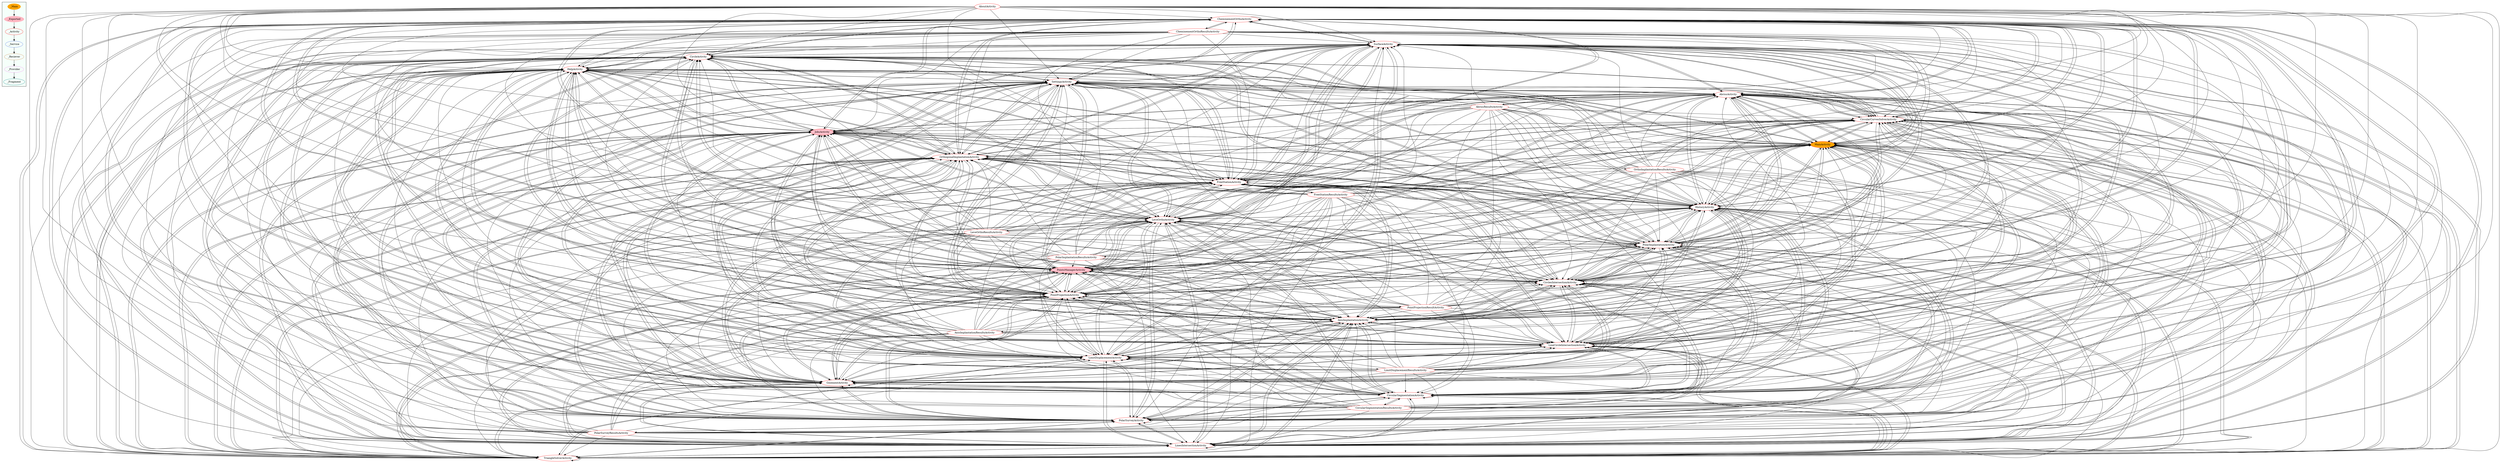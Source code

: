 digraph G {
subgraph cluster_legend{ 
bgcolor=mintcream;
_Activity[color = red];
_Service[color = royalblue];
_Provider[color = violet];
_Reciever[color = peru];
_Fragment[color = teal];
_Main[style=filled, fillcolor=orange, color = mintcream];
_Exported[style=filled, fillcolor=lightpink, color = mintcream];
_Main -> _Exported -> _Activity -> _Service -> _Reciever -> _Provider -> _Fragment; 
}
CheminementOrthoActivity[color = red];
PolarSurveyResultsActivity[color = red];
SurfaceActivity[color = red];
TriangleSolverActivity[color = red];
LinesIntersectionActivity[color = red];
PolarSurveyActivity[color = red];
CircularSegmentationActivity[color = red];
GisementActivity[color = red];
LimitDisplacementActivity[color = red];
AxisImplantationResultsActivity[color = red];
LineCircleIntersectionActivity[color = red];
OrthoImplantationResultsActivity[color = red];
AxisImplantationActivity[color = red];
PointProjectionActivity[color = red];
CirclesIntersectionActivity[color = red];
CircularSegmentationResultsActivity[color = red];
PointsManagerActivity[style=filled, fillcolor=pink, color = red];
PolarImplantationActivity[color = red];
PolarImplantationResultsActivity[color = red];
LeveOrthoActivity[color = red];
FreeStationResultsActivity[color = red];
LimitDisplacementResultsActivity[color = red];
HistoryActivity[color = red];
FreeStationActivity[color = red];
AboutActivity[color = red];
OrthogonalImplantationActivity[color = red];
MainActivity[style=filled, fillcolor=orange, color = red];
JobsActivity[style=filled, fillcolor=pink, color = red];
PointProjectionResultActivity[color = red];
CircularCurvesSolverActivity[color = red];
AbrissActivity[color = red];
CheminementOrthoResultsActivity[color = red];
AbrissResultsActivity[color = red];
SettingsActivity[color = red];
HelpActivity[color = red];
LeveOrthoResultsActivity[color = red];
CircleActivity[color = red];
CheminementOrthoActivity->CircularCurvesSolverActivity;
CheminementOrthoActivity->CheminementOrthoResultsActivity;
CheminementOrthoActivity->LeveOrthoActivity;
CheminementOrthoActivity->SettingsActivity;
CheminementOrthoActivity->AbrissActivity;
CheminementOrthoActivity->MainActivity;
CheminementOrthoActivity->GisementActivity;
CheminementOrthoActivity->PointProjectionActivity;
CheminementOrthoActivity->FreeStationActivity;
CheminementOrthoActivity->CheminementOrthoActivity;
CheminementOrthoActivity->HistoryActivity;
CheminementOrthoActivity->PointsManagerActivity;
CheminementOrthoActivity->JobsActivity;
CheminementOrthoActivity->PolarImplantationActivity;
CheminementOrthoActivity->CircleActivity;
CheminementOrthoActivity->PolarSurveyActivity;
CheminementOrthoActivity->SurfaceActivity;
CheminementOrthoActivity->LimitDisplacementActivity;
CheminementOrthoActivity->LinesIntersectionActivity;
CheminementOrthoActivity->CirclesIntersectionActivity;
CheminementOrthoActivity->AxisImplantationActivity;
CheminementOrthoActivity->CircularSegmentationActivity;
CheminementOrthoActivity->TriangleSolverActivity;
CheminementOrthoActivity->OrthogonalImplantationActivity;
CheminementOrthoActivity->HelpActivity;
CheminementOrthoActivity->LineCircleIntersectionActivity;
PolarSurveyResultsActivity->SurfaceActivity;
PolarSurveyResultsActivity->AxisImplantationActivity;
PolarSurveyResultsActivity->MainActivity;
PolarSurveyResultsActivity->PointProjectionActivity;
PolarSurveyResultsActivity->GisementActivity;
PolarSurveyResultsActivity->CircularCurvesSolverActivity;
PolarSurveyResultsActivity->TriangleSolverActivity;
PolarSurveyResultsActivity->JobsActivity;
PolarSurveyResultsActivity->CircleActivity;
PolarSurveyResultsActivity->LeveOrthoActivity;
PolarSurveyResultsActivity->LineCircleIntersectionActivity;
PolarSurveyResultsActivity->HistoryActivity;
PolarSurveyResultsActivity->PointsManagerActivity;
PolarSurveyResultsActivity->LimitDisplacementActivity;
PolarSurveyResultsActivity->PolarImplantationActivity;
PolarSurveyResultsActivity->LinesIntersectionActivity;
PolarSurveyResultsActivity->HelpActivity;
PolarSurveyResultsActivity->CirclesIntersectionActivity;
PolarSurveyResultsActivity->AbrissActivity;
PolarSurveyResultsActivity->PolarSurveyActivity;
PolarSurveyResultsActivity->OrthogonalImplantationActivity;
PolarSurveyResultsActivity->CheminementOrthoActivity;
PolarSurveyResultsActivity->SettingsActivity;
PolarSurveyResultsActivity->FreeStationActivity;
PolarSurveyResultsActivity->CircularSegmentationActivity;
SurfaceActivity->HelpActivity;
SurfaceActivity->SettingsActivity;
SurfaceActivity->OrthogonalImplantationActivity;
SurfaceActivity->AbrissActivity;
SurfaceActivity->PointProjectionActivity;
SurfaceActivity->LeveOrthoActivity;
SurfaceActivity->GisementActivity;
SurfaceActivity->JobsActivity;
SurfaceActivity->LinesIntersectionActivity;
SurfaceActivity->PolarImplantationActivity;
SurfaceActivity->TriangleSolverActivity;
SurfaceActivity->HistoryActivity;
SurfaceActivity->CirclesIntersectionActivity;
SurfaceActivity->LimitDisplacementActivity;
SurfaceActivity->FreeStationActivity;
SurfaceActivity->MainActivity;
SurfaceActivity->CircleActivity;
SurfaceActivity->CheminementOrthoActivity;
SurfaceActivity->CircularCurvesSolverActivity;
SurfaceActivity->PointsManagerActivity;
SurfaceActivity->SurfaceActivity;
SurfaceActivity->LineCircleIntersectionActivity;
SurfaceActivity->AxisImplantationActivity;
SurfaceActivity->CircularSegmentationActivity;
SurfaceActivity->PolarSurveyActivity;
TriangleSolverActivity->CircleActivity;
TriangleSolverActivity->LineCircleIntersectionActivity;
TriangleSolverActivity->JobsActivity;
TriangleSolverActivity->SurfaceActivity;
TriangleSolverActivity->PolarSurveyActivity;
TriangleSolverActivity->AxisImplantationActivity;
TriangleSolverActivity->CircularSegmentationActivity;
TriangleSolverActivity->AbrissActivity;
TriangleSolverActivity->TriangleSolverActivity;
TriangleSolverActivity->OrthogonalImplantationActivity;
TriangleSolverActivity->FreeStationActivity;
TriangleSolverActivity->CircularCurvesSolverActivity;
TriangleSolverActivity->PolarImplantationActivity;
TriangleSolverActivity->LimitDisplacementActivity;
TriangleSolverActivity->CirclesIntersectionActivity;
TriangleSolverActivity->GisementActivity;
TriangleSolverActivity->HelpActivity;
TriangleSolverActivity->CheminementOrthoActivity;
TriangleSolverActivity->PointsManagerActivity;
TriangleSolverActivity->MainActivity;
TriangleSolverActivity->PointProjectionActivity;
TriangleSolverActivity->HistoryActivity;
TriangleSolverActivity->LinesIntersectionActivity;
TriangleSolverActivity->LeveOrthoActivity;
TriangleSolverActivity->SettingsActivity;
LinesIntersectionActivity->SettingsActivity;
LinesIntersectionActivity->LinesIntersectionActivity;
LinesIntersectionActivity->HelpActivity;
LinesIntersectionActivity->CheminementOrthoActivity;
LinesIntersectionActivity->LeveOrthoActivity;
LinesIntersectionActivity->PolarImplantationActivity;
LinesIntersectionActivity->AxisImplantationActivity;
LinesIntersectionActivity->CircularSegmentationActivity;
LinesIntersectionActivity->HistoryActivity;
LinesIntersectionActivity->AbrissActivity;
LinesIntersectionActivity->CircleActivity;
LinesIntersectionActivity->GisementActivity;
LinesIntersectionActivity->LineCircleIntersectionActivity;
LinesIntersectionActivity->CirclesIntersectionActivity;
LinesIntersectionActivity->OrthogonalImplantationActivity;
LinesIntersectionActivity->LimitDisplacementActivity;
LinesIntersectionActivity->PolarSurveyActivity;
LinesIntersectionActivity->PointProjectionActivity;
LinesIntersectionActivity->FreeStationActivity;
LinesIntersectionActivity->CircularCurvesSolverActivity;
LinesIntersectionActivity->JobsActivity;
LinesIntersectionActivity->TriangleSolverActivity;
LinesIntersectionActivity->MainActivity;
LinesIntersectionActivity->PointsManagerActivity;
LinesIntersectionActivity->SurfaceActivity;
CircularSegmentationActivity->CircularSegmentationResultsActivity;
CircularSegmentationActivity->PolarImplantationActivity;
CircularSegmentationActivity->LineCircleIntersectionActivity;
CircularSegmentationActivity->MainActivity;
CircularSegmentationActivity->SettingsActivity;
CircularSegmentationActivity->CircleActivity;
CircularSegmentationActivity->FreeStationActivity;
CircularSegmentationActivity->LeveOrthoActivity;
CircularSegmentationActivity->LimitDisplacementActivity;
CircularSegmentationActivity->JobsActivity;
CircularSegmentationActivity->AxisImplantationActivity;
CircularSegmentationActivity->HistoryActivity;
CircularSegmentationActivity->HelpActivity;
CircularSegmentationActivity->PointProjectionActivity;
CircularSegmentationActivity->CircularSegmentationActivity;
CircularSegmentationActivity->GisementActivity;
CircularSegmentationActivity->AbrissActivity;
CircularSegmentationActivity->OrthogonalImplantationActivity;
CircularSegmentationActivity->PolarSurveyActivity;
CircularSegmentationActivity->SurfaceActivity;
CircularSegmentationActivity->TriangleSolverActivity;
CircularSegmentationActivity->LinesIntersectionActivity;
CircularSegmentationActivity->PointsManagerActivity;
CircularSegmentationActivity->CircularCurvesSolverActivity;
CircularSegmentationActivity->CirclesIntersectionActivity;
CircularSegmentationActivity->CheminementOrthoActivity;
PolarSurveyActivity->SurfaceActivity;
PolarSurveyActivity->OrthogonalImplantationActivity;
PolarSurveyActivity->CircularCurvesSolverActivity;
PolarSurveyActivity->CheminementOrthoActivity;
PolarSurveyActivity->JobsActivity;
PolarSurveyActivity->PolarSurveyResultsActivity;
PolarSurveyActivity->AbrissActivity;
PolarSurveyActivity->AxisImplantationActivity;
PolarSurveyActivity->GisementActivity;
PolarSurveyActivity->SettingsActivity;
PolarSurveyActivity->HistoryActivity;
PolarSurveyActivity->CirclesIntersectionActivity;
PolarSurveyActivity->MainActivity;
PolarSurveyActivity->CircularSegmentationActivity;
PolarSurveyActivity->PolarImplantationActivity;
PolarSurveyActivity->CircleActivity;
PolarSurveyActivity->FreeStationActivity;
PolarSurveyActivity->LineCircleIntersectionActivity;
PolarSurveyActivity->HelpActivity;
PolarSurveyActivity->PointsManagerActivity;
PolarSurveyActivity->LimitDisplacementActivity;
PolarSurveyActivity->PolarSurveyActivity;
PolarSurveyActivity->PointProjectionActivity;
PolarSurveyActivity->TriangleSolverActivity;
PolarSurveyActivity->LeveOrthoActivity;
PolarSurveyActivity->LinesIntersectionActivity;
GisementActivity->CirclesIntersectionActivity;
GisementActivity->HistoryActivity;
GisementActivity->PointProjectionActivity;
GisementActivity->JobsActivity;
GisementActivity->AxisImplantationActivity;
GisementActivity->PolarSurveyActivity;
GisementActivity->FreeStationActivity;
GisementActivity->LineCircleIntersectionActivity;
GisementActivity->CircularSegmentationActivity;
GisementActivity->HelpActivity;
GisementActivity->LimitDisplacementActivity;
GisementActivity->AbrissActivity;
GisementActivity->OrthogonalImplantationActivity;
GisementActivity->PointsManagerActivity;
GisementActivity->GisementActivity;
GisementActivity->LeveOrthoActivity;
GisementActivity->TriangleSolverActivity;
GisementActivity->SurfaceActivity;
GisementActivity->CircleActivity;
GisementActivity->SettingsActivity;
GisementActivity->LinesIntersectionActivity;
GisementActivity->PolarImplantationActivity;
GisementActivity->MainActivity;
GisementActivity->CheminementOrthoActivity;
GisementActivity->CircularCurvesSolverActivity;
LimitDisplacementActivity->LinesIntersectionActivity;
LimitDisplacementActivity->CheminementOrthoActivity;
LimitDisplacementActivity->LeveOrthoActivity;
LimitDisplacementActivity->SurfaceActivity;
LimitDisplacementActivity->CircleActivity;
LimitDisplacementActivity->MainActivity;
LimitDisplacementActivity->FreeStationActivity;
LimitDisplacementActivity->TriangleSolverActivity;
LimitDisplacementActivity->AbrissActivity;
LimitDisplacementActivity->JobsActivity;
LimitDisplacementActivity->PolarSurveyActivity;
LimitDisplacementActivity->LineCircleIntersectionActivity;
LimitDisplacementActivity->HelpActivity;
LimitDisplacementActivity->PointProjectionActivity;
LimitDisplacementActivity->PolarImplantationActivity;
LimitDisplacementActivity->HistoryActivity;
LimitDisplacementActivity->LimitDisplacementActivity;
LimitDisplacementActivity->PointsManagerActivity;
LimitDisplacementActivity->LimitDisplacementResultsActivity;
LimitDisplacementActivity->SettingsActivity;
LimitDisplacementActivity->CircularSegmentationActivity;
LimitDisplacementActivity->CircularCurvesSolverActivity;
LimitDisplacementActivity->CirclesIntersectionActivity;
LimitDisplacementActivity->AxisImplantationActivity;
LimitDisplacementActivity->OrthogonalImplantationActivity;
LimitDisplacementActivity->GisementActivity;
AxisImplantationResultsActivity->AbrissActivity;
AxisImplantationResultsActivity->SettingsActivity;
AxisImplantationResultsActivity->LinesIntersectionActivity;
AxisImplantationResultsActivity->CheminementOrthoActivity;
AxisImplantationResultsActivity->CircularCurvesSolverActivity;
AxisImplantationResultsActivity->TriangleSolverActivity;
AxisImplantationResultsActivity->CircleActivity;
AxisImplantationResultsActivity->PointProjectionActivity;
AxisImplantationResultsActivity->PolarSurveyActivity;
AxisImplantationResultsActivity->LeveOrthoActivity;
AxisImplantationResultsActivity->PointsManagerActivity;
AxisImplantationResultsActivity->CircularSegmentationActivity;
AxisImplantationResultsActivity->SurfaceActivity;
AxisImplantationResultsActivity->JobsActivity;
AxisImplantationResultsActivity->PolarImplantationActivity;
AxisImplantationResultsActivity->OrthogonalImplantationActivity;
AxisImplantationResultsActivity->LineCircleIntersectionActivity;
AxisImplantationResultsActivity->HistoryActivity;
AxisImplantationResultsActivity->GisementActivity;
AxisImplantationResultsActivity->AxisImplantationActivity;
AxisImplantationResultsActivity->CirclesIntersectionActivity;
AxisImplantationResultsActivity->HelpActivity;
AxisImplantationResultsActivity->FreeStationActivity;
AxisImplantationResultsActivity->MainActivity;
AxisImplantationResultsActivity->LimitDisplacementActivity;
LineCircleIntersectionActivity->HistoryActivity;
LineCircleIntersectionActivity->FreeStationActivity;
LineCircleIntersectionActivity->SettingsActivity;
LineCircleIntersectionActivity->OrthogonalImplantationActivity;
LineCircleIntersectionActivity->AbrissActivity;
LineCircleIntersectionActivity->GisementActivity;
LineCircleIntersectionActivity->SurfaceActivity;
LineCircleIntersectionActivity->HelpActivity;
LineCircleIntersectionActivity->LinesIntersectionActivity;
LineCircleIntersectionActivity->PolarImplantationActivity;
LineCircleIntersectionActivity->LimitDisplacementActivity;
LineCircleIntersectionActivity->CircularCurvesSolverActivity;
LineCircleIntersectionActivity->PointProjectionActivity;
LineCircleIntersectionActivity->JobsActivity;
LineCircleIntersectionActivity->TriangleSolverActivity;
LineCircleIntersectionActivity->PointsManagerActivity;
LineCircleIntersectionActivity->CircleActivity;
LineCircleIntersectionActivity->MainActivity;
LineCircleIntersectionActivity->CheminementOrthoActivity;
LineCircleIntersectionActivity->AxisImplantationActivity;
LineCircleIntersectionActivity->LeveOrthoActivity;
LineCircleIntersectionActivity->CirclesIntersectionActivity;
LineCircleIntersectionActivity->LineCircleIntersectionActivity;
LineCircleIntersectionActivity->PolarSurveyActivity;
LineCircleIntersectionActivity->CircularSegmentationActivity;
AxisImplantationActivity->GisementActivity;
AxisImplantationActivity->LeveOrthoActivity;
AxisImplantationActivity->CircularSegmentationActivity;
AxisImplantationActivity->LinesIntersectionActivity;
AxisImplantationActivity->HistoryActivity;
AxisImplantationActivity->SurfaceActivity;
AxisImplantationActivity->PolarImplantationActivity;
AxisImplantationActivity->MainActivity;
AxisImplantationActivity->PointProjectionActivity;
AxisImplantationActivity->CheminementOrthoActivity;
AxisImplantationActivity->HelpActivity;
AxisImplantationActivity->CircleActivity;
AxisImplantationActivity->CircularCurvesSolverActivity;
AxisImplantationActivity->PolarSurveyActivity;
AxisImplantationActivity->SettingsActivity;
AxisImplantationActivity->CirclesIntersectionActivity;
AxisImplantationActivity->JobsActivity;
AxisImplantationActivity->FreeStationActivity;
AxisImplantationActivity->TriangleSolverActivity;
AxisImplantationActivity->AxisImplantationActivity;
AxisImplantationActivity->AbrissActivity;
AxisImplantationActivity->PointsManagerActivity;
AxisImplantationActivity->LineCircleIntersectionActivity;
AxisImplantationActivity->AxisImplantationResultsActivity;
AxisImplantationActivity->LimitDisplacementActivity;
AxisImplantationActivity->OrthogonalImplantationActivity;
OrthoImplantationResultsActivity->PolarSurveyActivity;
OrthoImplantationResultsActivity->CircularCurvesSolverActivity;
OrthoImplantationResultsActivity->PolarImplantationActivity;
OrthoImplantationResultsActivity->TriangleSolverActivity;
OrthoImplantationResultsActivity->MainActivity;
OrthoImplantationResultsActivity->LimitDisplacementActivity;
OrthoImplantationResultsActivity->HistoryActivity;
OrthoImplantationResultsActivity->PointProjectionActivity;
OrthoImplantationResultsActivity->PointsManagerActivity;
OrthoImplantationResultsActivity->CirclesIntersectionActivity;
OrthoImplantationResultsActivity->AxisImplantationActivity;
OrthoImplantationResultsActivity->JobsActivity;
OrthoImplantationResultsActivity->AbrissActivity;
OrthoImplantationResultsActivity->LinesIntersectionActivity;
OrthoImplantationResultsActivity->LineCircleIntersectionActivity;
OrthoImplantationResultsActivity->SurfaceActivity;
OrthoImplantationResultsActivity->SettingsActivity;
OrthoImplantationResultsActivity->FreeStationActivity;
OrthoImplantationResultsActivity->CheminementOrthoActivity;
OrthoImplantationResultsActivity->GisementActivity;
OrthoImplantationResultsActivity->LeveOrthoActivity;
OrthoImplantationResultsActivity->OrthogonalImplantationActivity;
OrthoImplantationResultsActivity->CircularSegmentationActivity;
OrthoImplantationResultsActivity->CircleActivity;
OrthoImplantationResultsActivity->HelpActivity;
PointProjectionActivity->LineCircleIntersectionActivity;
PointProjectionActivity->LimitDisplacementActivity;
PointProjectionActivity->OrthogonalImplantationActivity;
PointProjectionActivity->CircleActivity;
PointProjectionActivity->SurfaceActivity;
PointProjectionActivity->LeveOrthoActivity;
PointProjectionActivity->SettingsActivity;
PointProjectionActivity->PolarSurveyActivity;
PointProjectionActivity->PointProjectionResultActivity;
PointProjectionActivity->CheminementOrthoActivity;
PointProjectionActivity->CircularCurvesSolverActivity;
PointProjectionActivity->FreeStationActivity;
PointProjectionActivity->AbrissActivity;
PointProjectionActivity->JobsActivity;
PointProjectionActivity->PolarImplantationActivity;
PointProjectionActivity->CircularSegmentationActivity;
PointProjectionActivity->HistoryActivity;
PointProjectionActivity->PointProjectionActivity;
PointProjectionActivity->TriangleSolverActivity;
PointProjectionActivity->HelpActivity;
PointProjectionActivity->CirclesIntersectionActivity;
PointProjectionActivity->GisementActivity;
PointProjectionActivity->MainActivity;
PointProjectionActivity->AxisImplantationActivity;
PointProjectionActivity->LinesIntersectionActivity;
PointProjectionActivity->PointsManagerActivity;
CirclesIntersectionActivity->AxisImplantationActivity;
CirclesIntersectionActivity->CirclesIntersectionActivity;
CirclesIntersectionActivity->LeveOrthoActivity;
CirclesIntersectionActivity->LineCircleIntersectionActivity;
CirclesIntersectionActivity->PointProjectionActivity;
CirclesIntersectionActivity->MainActivity;
CirclesIntersectionActivity->TriangleSolverActivity;
CirclesIntersectionActivity->PolarSurveyActivity;
CirclesIntersectionActivity->LimitDisplacementActivity;
CirclesIntersectionActivity->SettingsActivity;
CirclesIntersectionActivity->AbrissActivity;
CirclesIntersectionActivity->PointsManagerActivity;
CirclesIntersectionActivity->HistoryActivity;
CirclesIntersectionActivity->GisementActivity;
CirclesIntersectionActivity->PolarImplantationActivity;
CirclesIntersectionActivity->FreeStationActivity;
CirclesIntersectionActivity->CircleActivity;
CirclesIntersectionActivity->CheminementOrthoActivity;
CirclesIntersectionActivity->LinesIntersectionActivity;
CirclesIntersectionActivity->JobsActivity;
CirclesIntersectionActivity->CircularSegmentationActivity;
CirclesIntersectionActivity->SurfaceActivity;
CirclesIntersectionActivity->CircularCurvesSolverActivity;
CirclesIntersectionActivity->HelpActivity;
CirclesIntersectionActivity->OrthogonalImplantationActivity;
CircularSegmentationResultsActivity->HistoryActivity;
CircularSegmentationResultsActivity->PolarImplantationActivity;
CircularSegmentationResultsActivity->JobsActivity;
CircularSegmentationResultsActivity->MainActivity;
CircularSegmentationResultsActivity->SurfaceActivity;
CircularSegmentationResultsActivity->LineCircleIntersectionActivity;
CircularSegmentationResultsActivity->HelpActivity;
CircularSegmentationResultsActivity->LinesIntersectionActivity;
CircularSegmentationResultsActivity->PointsManagerActivity;
CircularSegmentationResultsActivity->PointProjectionActivity;
CircularSegmentationResultsActivity->CirclesIntersectionActivity;
CircularSegmentationResultsActivity->CheminementOrthoActivity;
CircularSegmentationResultsActivity->GisementActivity;
CircularSegmentationResultsActivity->LeveOrthoActivity;
CircularSegmentationResultsActivity->FreeStationActivity;
CircularSegmentationResultsActivity->OrthogonalImplantationActivity;
CircularSegmentationResultsActivity->PolarSurveyActivity;
CircularSegmentationResultsActivity->CircleActivity;
CircularSegmentationResultsActivity->TriangleSolverActivity;
CircularSegmentationResultsActivity->CircularCurvesSolverActivity;
CircularSegmentationResultsActivity->AxisImplantationActivity;
CircularSegmentationResultsActivity->AbrissActivity;
CircularSegmentationResultsActivity->CircularSegmentationActivity;
CircularSegmentationResultsActivity->LimitDisplacementActivity;
CircularSegmentationResultsActivity->SettingsActivity;
PointsManagerActivity->MainActivity;
PointsManagerActivity->SurfaceActivity;
PointsManagerActivity->OrthogonalImplantationActivity;
PointsManagerActivity->LeveOrthoActivity;
PointsManagerActivity->CircularSegmentationActivity;
PointsManagerActivity->LimitDisplacementActivity;
PointsManagerActivity->HistoryActivity;
PointsManagerActivity->JobsActivity;
PointsManagerActivity->LinesIntersectionActivity;
PointsManagerActivity->PointsManagerActivity;
PointsManagerActivity->PolarImplantationActivity;
PointsManagerActivity->CheminementOrthoActivity;
PointsManagerActivity->GisementActivity;
PointsManagerActivity->AxisImplantationActivity;
PointsManagerActivity->CircleActivity;
PointsManagerActivity->PointProjectionActivity;
PointsManagerActivity->CirclesIntersectionActivity;
PointsManagerActivity->AbrissActivity;
PointsManagerActivity->TriangleSolverActivity;
PointsManagerActivity->PolarSurveyActivity;
PointsManagerActivity->LineCircleIntersectionActivity;
PointsManagerActivity->HelpActivity;
PointsManagerActivity->SettingsActivity;
PointsManagerActivity->CircularCurvesSolverActivity;
PointsManagerActivity->FreeStationActivity;
PolarImplantationActivity->TriangleSolverActivity;
PolarImplantationActivity->CircleActivity;
PolarImplantationActivity->AxisImplantationActivity;
PolarImplantationActivity->PointsManagerActivity;
PolarImplantationActivity->GisementActivity;
PolarImplantationActivity->PolarSurveyActivity;
PolarImplantationActivity->AbrissActivity;
PolarImplantationActivity->HistoryActivity;
PolarImplantationActivity->JobsActivity;
PolarImplantationActivity->CircularSegmentationActivity;
PolarImplantationActivity->SurfaceActivity;
PolarImplantationActivity->OrthogonalImplantationActivity;
PolarImplantationActivity->MainActivity;
PolarImplantationActivity->PolarImplantationResultsActivity;
PolarImplantationActivity->CircularCurvesSolverActivity;
PolarImplantationActivity->LimitDisplacementActivity;
PolarImplantationActivity->SettingsActivity;
PolarImplantationActivity->LeveOrthoActivity;
PolarImplantationActivity->LinesIntersectionActivity;
PolarImplantationActivity->LineCircleIntersectionActivity;
PolarImplantationActivity->PolarImplantationActivity;
PolarImplantationActivity->HelpActivity;
PolarImplantationActivity->FreeStationActivity;
PolarImplantationActivity->PointProjectionActivity;
PolarImplantationActivity->CheminementOrthoActivity;
PolarImplantationActivity->CirclesIntersectionActivity;
PolarImplantationResultsActivity->LeveOrthoActivity;
PolarImplantationResultsActivity->HelpActivity;
PolarImplantationResultsActivity->AbrissActivity;
PolarImplantationResultsActivity->CirclesIntersectionActivity;
PolarImplantationResultsActivity->SettingsActivity;
PolarImplantationResultsActivity->CircularCurvesSolverActivity;
PolarImplantationResultsActivity->FreeStationActivity;
PolarImplantationResultsActivity->MainActivity;
PolarImplantationResultsActivity->CheminementOrthoActivity;
PolarImplantationResultsActivity->CircleActivity;
PolarImplantationResultsActivity->GisementActivity;
PolarImplantationResultsActivity->PolarImplantationActivity;
PolarImplantationResultsActivity->LinesIntersectionActivity;
PolarImplantationResultsActivity->AxisImplantationActivity;
PolarImplantationResultsActivity->CircularSegmentationActivity;
PolarImplantationResultsActivity->OrthogonalImplantationActivity;
PolarImplantationResultsActivity->PolarSurveyActivity;
PolarImplantationResultsActivity->PointsManagerActivity;
PolarImplantationResultsActivity->PointProjectionActivity;
PolarImplantationResultsActivity->HistoryActivity;
PolarImplantationResultsActivity->LineCircleIntersectionActivity;
PolarImplantationResultsActivity->LimitDisplacementActivity;
PolarImplantationResultsActivity->SurfaceActivity;
PolarImplantationResultsActivity->TriangleSolverActivity;
PolarImplantationResultsActivity->JobsActivity;
LeveOrthoActivity->PointProjectionActivity;
LeveOrthoActivity->LineCircleIntersectionActivity;
LeveOrthoActivity->AbrissActivity;
LeveOrthoActivity->PolarSurveyActivity;
LeveOrthoActivity->TriangleSolverActivity;
LeveOrthoActivity->CircularCurvesSolverActivity;
LeveOrthoActivity->CheminementOrthoActivity;
LeveOrthoActivity->PointsManagerActivity;
LeveOrthoActivity->SettingsActivity;
LeveOrthoActivity->LinesIntersectionActivity;
LeveOrthoActivity->HistoryActivity;
LeveOrthoActivity->LimitDisplacementActivity;
LeveOrthoActivity->OrthogonalImplantationActivity;
LeveOrthoActivity->PolarImplantationActivity;
LeveOrthoActivity->CirclesIntersectionActivity;
LeveOrthoActivity->LeveOrthoActivity;
LeveOrthoActivity->AxisImplantationActivity;
LeveOrthoActivity->LeveOrthoResultsActivity;
LeveOrthoActivity->FreeStationActivity;
LeveOrthoActivity->MainActivity;
LeveOrthoActivity->CircularSegmentationActivity;
LeveOrthoActivity->JobsActivity;
LeveOrthoActivity->CircleActivity;
LeveOrthoActivity->SurfaceActivity;
LeveOrthoActivity->HelpActivity;
LeveOrthoActivity->GisementActivity;
LimitDisplacementResultsActivity->LineCircleIntersectionActivity;
LimitDisplacementResultsActivity->PolarSurveyActivity;
LimitDisplacementResultsActivity->OrthogonalImplantationActivity;
LimitDisplacementResultsActivity->CircleActivity;
LimitDisplacementResultsActivity->LinesIntersectionActivity;
LimitDisplacementResultsActivity->HistoryActivity;
LimitDisplacementResultsActivity->LimitDisplacementActivity;
LimitDisplacementResultsActivity->PointProjectionActivity;
LimitDisplacementResultsActivity->PolarImplantationActivity;
LimitDisplacementResultsActivity->LeveOrthoActivity;
LimitDisplacementResultsActivity->JobsActivity;
LimitDisplacementResultsActivity->AbrissActivity;
LimitDisplacementResultsActivity->PointsManagerActivity;
LimitDisplacementResultsActivity->GisementActivity;
LimitDisplacementResultsActivity->CircularSegmentationActivity;
LimitDisplacementResultsActivity->AxisImplantationActivity;
LimitDisplacementResultsActivity->CheminementOrthoActivity;
LimitDisplacementResultsActivity->TriangleSolverActivity;
LimitDisplacementResultsActivity->CircularCurvesSolverActivity;
LimitDisplacementResultsActivity->FreeStationActivity;
LimitDisplacementResultsActivity->HelpActivity;
LimitDisplacementResultsActivity->MainActivity;
LimitDisplacementResultsActivity->CirclesIntersectionActivity;
LimitDisplacementResultsActivity->SettingsActivity;
LimitDisplacementResultsActivity->SurfaceActivity;
FreeStationResultsActivity->SurfaceActivity;
FreeStationResultsActivity->TriangleSolverActivity;
FreeStationResultsActivity->OrthogonalImplantationActivity;
FreeStationResultsActivity->CircularSegmentationActivity;
FreeStationResultsActivity->HistoryActivity;
FreeStationResultsActivity->SettingsActivity;
FreeStationResultsActivity->CircularCurvesSolverActivity;
FreeStationResultsActivity->LeveOrthoActivity;
FreeStationResultsActivity->LineCircleIntersectionActivity;
FreeStationResultsActivity->CheminementOrthoActivity;
FreeStationResultsActivity->CirclesIntersectionActivity;
FreeStationResultsActivity->AxisImplantationActivity;
FreeStationResultsActivity->PolarImplantationActivity;
FreeStationResultsActivity->LimitDisplacementActivity;
FreeStationResultsActivity->GisementActivity;
FreeStationResultsActivity->AbrissActivity;
FreeStationResultsActivity->LinesIntersectionActivity;
FreeStationResultsActivity->CircleActivity;
FreeStationResultsActivity->HelpActivity;
FreeStationResultsActivity->PointsManagerActivity;
FreeStationResultsActivity->MainActivity;
FreeStationResultsActivity->PointProjectionActivity;
FreeStationResultsActivity->FreeStationActivity;
FreeStationResultsActivity->PolarSurveyActivity;
FreeStationResultsActivity->JobsActivity;
HistoryActivity->LeveOrthoActivity;
HistoryActivity->CirclesIntersectionActivity;
HistoryActivity->SettingsActivity;
HistoryActivity->AbrissActivity;
HistoryActivity->OrthogonalImplantationActivity;
HistoryActivity->CircularSegmentationActivity;
HistoryActivity->AxisImplantationActivity;
HistoryActivity->LinesIntersectionActivity;
HistoryActivity->LimitDisplacementActivity;
HistoryActivity->LineCircleIntersectionActivity;
HistoryActivity->PointProjectionActivity;
HistoryActivity->CircularCurvesSolverActivity;
HistoryActivity->JobsActivity;
HistoryActivity->CheminementOrthoActivity;
HistoryActivity->PointsManagerActivity;
HistoryActivity->FreeStationActivity;
HistoryActivity->HelpActivity;
HistoryActivity->CircleActivity;
HistoryActivity->HistoryActivity;
HistoryActivity->GisementActivity;
HistoryActivity->PolarSurveyActivity;
HistoryActivity->TriangleSolverActivity;
HistoryActivity->SurfaceActivity;
HistoryActivity->PolarImplantationActivity;
HistoryActivity->MainActivity;
FreeStationActivity->PointsManagerActivity;
FreeStationActivity->AbrissActivity;
FreeStationActivity->FreeStationActivity;
FreeStationActivity->LineCircleIntersectionActivity;
FreeStationActivity->MainActivity;
FreeStationActivity->AxisImplantationActivity;
FreeStationActivity->CheminementOrthoActivity;
FreeStationActivity->CirclesIntersectionActivity;
FreeStationActivity->LeveOrthoActivity;
FreeStationActivity->JobsActivity;
FreeStationActivity->PolarSurveyActivity;
FreeStationActivity->LinesIntersectionActivity;
FreeStationActivity->PolarImplantationActivity;
FreeStationActivity->HelpActivity;
FreeStationActivity->CircleActivity;
FreeStationActivity->CircularCurvesSolverActivity;
FreeStationActivity->OrthogonalImplantationActivity;
FreeStationActivity->HistoryActivity;
FreeStationActivity->FreeStationResultsActivity;
FreeStationActivity->TriangleSolverActivity;
FreeStationActivity->GisementActivity;
FreeStationActivity->CircularSegmentationActivity;
FreeStationActivity->SettingsActivity;
FreeStationActivity->LimitDisplacementActivity;
FreeStationActivity->SurfaceActivity;
FreeStationActivity->PointProjectionActivity;
AboutActivity->LineCircleIntersectionActivity;
AboutActivity->LinesIntersectionActivity;
AboutActivity->PointsManagerActivity;
AboutActivity->GisementActivity;
AboutActivity->CirclesIntersectionActivity;
AboutActivity->CircularCurvesSolverActivity;
AboutActivity->PointProjectionActivity;
AboutActivity->AbrissActivity;
AboutActivity->PolarSurveyActivity;
AboutActivity->JobsActivity;
AboutActivity->SurfaceActivity;
AboutActivity->SettingsActivity;
AboutActivity->CircleActivity;
AboutActivity->FreeStationActivity;
AboutActivity->CheminementOrthoActivity;
AboutActivity->AxisImplantationActivity;
AboutActivity->HistoryActivity;
AboutActivity->PolarImplantationActivity;
AboutActivity->HelpActivity;
AboutActivity->LeveOrthoActivity;
AboutActivity->MainActivity;
AboutActivity->CircularSegmentationActivity;
AboutActivity->OrthogonalImplantationActivity;
AboutActivity->LimitDisplacementActivity;
AboutActivity->TriangleSolverActivity;
OrthogonalImplantationActivity->CheminementOrthoActivity;
OrthogonalImplantationActivity->HelpActivity;
OrthogonalImplantationActivity->OrthogonalImplantationActivity;
OrthogonalImplantationActivity->CircularSegmentationActivity;
OrthogonalImplantationActivity->SettingsActivity;
OrthogonalImplantationActivity->AxisImplantationActivity;
OrthogonalImplantationActivity->LineCircleIntersectionActivity;
OrthogonalImplantationActivity->LeveOrthoActivity;
OrthogonalImplantationActivity->CirclesIntersectionActivity;
OrthogonalImplantationActivity->CircleActivity;
OrthogonalImplantationActivity->JobsActivity;
OrthogonalImplantationActivity->AbrissActivity;
OrthogonalImplantationActivity->TriangleSolverActivity;
OrthogonalImplantationActivity->MainActivity;
OrthogonalImplantationActivity->PointProjectionActivity;
OrthogonalImplantationActivity->FreeStationActivity;
OrthogonalImplantationActivity->HistoryActivity;
OrthogonalImplantationActivity->PolarSurveyActivity;
OrthogonalImplantationActivity->LimitDisplacementActivity;
OrthogonalImplantationActivity->SurfaceActivity;
OrthogonalImplantationActivity->LinesIntersectionActivity;
OrthogonalImplantationActivity->CircularCurvesSolverActivity;
OrthogonalImplantationActivity->OrthoImplantationResultsActivity;
OrthogonalImplantationActivity->GisementActivity;
OrthogonalImplantationActivity->PolarImplantationActivity;
OrthogonalImplantationActivity->PointsManagerActivity;
MainActivity->PointsManagerActivity;
MainActivity->PolarSurveyActivity;
MainActivity->SurfaceActivity;
MainActivity->PolarImplantationActivity;
MainActivity->AbrissActivity;
MainActivity->JobsActivity;
MainActivity->CheminementOrthoActivity;
MainActivity->LineCircleIntersectionActivity;
MainActivity->CircularCurvesSolverActivity;
MainActivity->LimitDisplacementActivity;
MainActivity->FreeStationActivity;
MainActivity->LinesIntersectionActivity;
MainActivity->MainActivity;
MainActivity->PointProjectionActivity;
MainActivity->CirclesIntersectionActivity;
MainActivity->HistoryActivity;
MainActivity->OrthogonalImplantationActivity;
MainActivity->LeveOrthoActivity;
MainActivity->CircleActivity;
MainActivity->HelpActivity;
MainActivity->SettingsActivity;
MainActivity->GisementActivity;
MainActivity->CircularSegmentationActivity;
MainActivity->AxisImplantationActivity;
MainActivity->TriangleSolverActivity;
JobsActivity->PolarImplantationActivity;
JobsActivity->LimitDisplacementActivity;
JobsActivity->LeveOrthoActivity;
JobsActivity->HistoryActivity;
JobsActivity->CirclesIntersectionActivity;
JobsActivity->CircularSegmentationActivity;
JobsActivity->SurfaceActivity;
JobsActivity->PolarSurveyActivity;
JobsActivity->FreeStationActivity;
JobsActivity->SettingsActivity;
JobsActivity->AbrissActivity;
JobsActivity->CheminementOrthoActivity;
JobsActivity->GisementActivity;
JobsActivity->CircularCurvesSolverActivity;
JobsActivity->PointProjectionActivity;
JobsActivity->JobsActivity;
JobsActivity->OrthogonalImplantationActivity;
JobsActivity->LinesIntersectionActivity;
JobsActivity->HelpActivity;
JobsActivity->CircleActivity;
JobsActivity->MainActivity;
JobsActivity->LineCircleIntersectionActivity;
JobsActivity->TriangleSolverActivity;
JobsActivity->PointsManagerActivity;
JobsActivity->AxisImplantationActivity;
CircularCurvesSolverActivity->LinesIntersectionActivity;
CircularCurvesSolverActivity->SettingsActivity;
CircularCurvesSolverActivity->OrthogonalImplantationActivity;
CircularCurvesSolverActivity->GisementActivity;
CircularCurvesSolverActivity->FreeStationActivity;
CircularCurvesSolverActivity->HelpActivity;
CircularCurvesSolverActivity->PolarImplantationActivity;
CircularCurvesSolverActivity->JobsActivity;
CircularCurvesSolverActivity->LineCircleIntersectionActivity;
CircularCurvesSolverActivity->PointProjectionActivity;
CircularCurvesSolverActivity->PolarSurveyActivity;
CircularCurvesSolverActivity->AxisImplantationActivity;
CircularCurvesSolverActivity->TriangleSolverActivity;
CircularCurvesSolverActivity->CircularSegmentationActivity;
CircularCurvesSolverActivity->MainActivity;
CircularCurvesSolverActivity->CircularCurvesSolverActivity;
CircularCurvesSolverActivity->CheminementOrthoActivity;
CircularCurvesSolverActivity->LeveOrthoActivity;
CircularCurvesSolverActivity->CircleActivity;
CircularCurvesSolverActivity->SurfaceActivity;
CircularCurvesSolverActivity->PointsManagerActivity;
CircularCurvesSolverActivity->CirclesIntersectionActivity;
CircularCurvesSolverActivity->AbrissActivity;
CircularCurvesSolverActivity->LimitDisplacementActivity;
CircularCurvesSolverActivity->HistoryActivity;
PointProjectionResultActivity->TriangleSolverActivity;
PointProjectionResultActivity->LimitDisplacementActivity;
PointProjectionResultActivity->PointsManagerActivity;
PointProjectionResultActivity->HistoryActivity;
PointProjectionResultActivity->OrthogonalImplantationActivity;
PointProjectionResultActivity->FreeStationActivity;
PointProjectionResultActivity->HelpActivity;
PointProjectionResultActivity->CirclesIntersectionActivity;
PointProjectionResultActivity->LeveOrthoActivity;
PointProjectionResultActivity->PolarImplantationActivity;
PointProjectionResultActivity->AxisImplantationActivity;
PointProjectionResultActivity->JobsActivity;
PointProjectionResultActivity->LinesIntersectionActivity;
PointProjectionResultActivity->SettingsActivity;
PointProjectionResultActivity->CircularSegmentationActivity;
PointProjectionResultActivity->LineCircleIntersectionActivity;
PointProjectionResultActivity->GisementActivity;
PointProjectionResultActivity->SurfaceActivity;
PointProjectionResultActivity->PolarSurveyActivity;
PointProjectionResultActivity->CircleActivity;
PointProjectionResultActivity->CheminementOrthoActivity;
PointProjectionResultActivity->AbrissActivity;
PointProjectionResultActivity->CircularCurvesSolverActivity;
PointProjectionResultActivity->PointProjectionActivity;
PointProjectionResultActivity->MainActivity;
AbrissActivity->CircularCurvesSolverActivity;
AbrissActivity->LineCircleIntersectionActivity;
AbrissActivity->PointProjectionActivity;
AbrissActivity->AxisImplantationActivity;
AbrissActivity->JobsActivity;
AbrissActivity->LimitDisplacementActivity;
AbrissActivity->OrthogonalImplantationActivity;
AbrissActivity->AbrissResultsActivity;
AbrissActivity->PointsManagerActivity;
AbrissActivity->GisementActivity;
AbrissActivity->CircleActivity;
AbrissActivity->MainActivity;
AbrissActivity->TriangleSolverActivity;
AbrissActivity->CheminementOrthoActivity;
AbrissActivity->FreeStationActivity;
AbrissActivity->SettingsActivity;
AbrissActivity->PolarImplantationActivity;
AbrissActivity->AbrissActivity;
AbrissActivity->CirclesIntersectionActivity;
AbrissActivity->PolarSurveyActivity;
AbrissActivity->CircularSegmentationActivity;
AbrissActivity->LeveOrthoActivity;
AbrissActivity->HelpActivity;
AbrissActivity->LinesIntersectionActivity;
AbrissActivity->SurfaceActivity;
AbrissActivity->HistoryActivity;
CheminementOrthoResultsActivity->MainActivity;
CheminementOrthoResultsActivity->PolarImplantationActivity;
CheminementOrthoResultsActivity->GisementActivity;
CheminementOrthoResultsActivity->FreeStationActivity;
CheminementOrthoResultsActivity->LimitDisplacementActivity;
CheminementOrthoResultsActivity->SurfaceActivity;
CheminementOrthoResultsActivity->OrthogonalImplantationActivity;
CheminementOrthoResultsActivity->CircularSegmentationActivity;
CheminementOrthoResultsActivity->LeveOrthoActivity;
CheminementOrthoResultsActivity->TriangleSolverActivity;
CheminementOrthoResultsActivity->HistoryActivity;
CheminementOrthoResultsActivity->PolarSurveyActivity;
CheminementOrthoResultsActivity->CirclesIntersectionActivity;
CheminementOrthoResultsActivity->PointProjectionActivity;
CheminementOrthoResultsActivity->CircularCurvesSolverActivity;
CheminementOrthoResultsActivity->PointsManagerActivity;
CheminementOrthoResultsActivity->HelpActivity;
CheminementOrthoResultsActivity->JobsActivity;
CheminementOrthoResultsActivity->SettingsActivity;
CheminementOrthoResultsActivity->LineCircleIntersectionActivity;
CheminementOrthoResultsActivity->AbrissActivity;
CheminementOrthoResultsActivity->LinesIntersectionActivity;
CheminementOrthoResultsActivity->CheminementOrthoActivity;
CheminementOrthoResultsActivity->CircleActivity;
CheminementOrthoResultsActivity->AxisImplantationActivity;
AbrissResultsActivity->CirclesIntersectionActivity;
AbrissResultsActivity->MainActivity;
AbrissResultsActivity->LimitDisplacementActivity;
AbrissResultsActivity->SurfaceActivity;
AbrissResultsActivity->OrthogonalImplantationActivity;
AbrissResultsActivity->LineCircleIntersectionActivity;
AbrissResultsActivity->GisementActivity;
AbrissResultsActivity->TriangleSolverActivity;
AbrissResultsActivity->PointsManagerActivity;
AbrissResultsActivity->AxisImplantationActivity;
AbrissResultsActivity->PolarSurveyActivity;
AbrissResultsActivity->CircleActivity;
AbrissResultsActivity->CheminementOrthoActivity;
AbrissResultsActivity->LeveOrthoActivity;
AbrissResultsActivity->AbrissActivity;
AbrissResultsActivity->HelpActivity;
AbrissResultsActivity->PointProjectionActivity;
AbrissResultsActivity->CircularSegmentationActivity;
AbrissResultsActivity->JobsActivity;
AbrissResultsActivity->FreeStationActivity;
AbrissResultsActivity->CircularCurvesSolverActivity;
AbrissResultsActivity->LinesIntersectionActivity;
AbrissResultsActivity->SettingsActivity;
AbrissResultsActivity->HistoryActivity;
AbrissResultsActivity->PolarImplantationActivity;
SettingsActivity->LeveOrthoActivity;
SettingsActivity->AbrissActivity;
SettingsActivity->LineCircleIntersectionActivity;
SettingsActivity->LinesIntersectionActivity;
SettingsActivity->FreeStationActivity;
SettingsActivity->AxisImplantationActivity;
SettingsActivity->CircularSegmentationActivity;
SettingsActivity->CircleActivity;
SettingsActivity->GisementActivity;
SettingsActivity->PointProjectionActivity;
SettingsActivity->SurfaceActivity;
SettingsActivity->TriangleSolverActivity;
SettingsActivity->CircularCurvesSolverActivity;
SettingsActivity->PolarImplantationActivity;
SettingsActivity->HistoryActivity;
SettingsActivity->CheminementOrthoActivity;
SettingsActivity->CirclesIntersectionActivity;
SettingsActivity->MainActivity;
SettingsActivity->OrthogonalImplantationActivity;
SettingsActivity->PolarSurveyActivity;
SettingsActivity->JobsActivity;
SettingsActivity->SettingsActivity;
SettingsActivity->PointsManagerActivity;
SettingsActivity->HelpActivity;
SettingsActivity->LimitDisplacementActivity;
HelpActivity->LeveOrthoActivity;
HelpActivity->LineCircleIntersectionActivity;
HelpActivity->JobsActivity;
HelpActivity->CircularSegmentationActivity;
HelpActivity->MainActivity;
HelpActivity->CircularCurvesSolverActivity;
HelpActivity->HelpActivity;
HelpActivity->AxisImplantationActivity;
HelpActivity->PointProjectionActivity;
HelpActivity->TriangleSolverActivity;
HelpActivity->PolarSurveyActivity;
HelpActivity->FreeStationActivity;
HelpActivity->CircleActivity;
HelpActivity->SurfaceActivity;
HelpActivity->LimitDisplacementActivity;
HelpActivity->CheminementOrthoActivity;
HelpActivity->HistoryActivity;
HelpActivity->SettingsActivity;
HelpActivity->AbrissActivity;
HelpActivity->LinesIntersectionActivity;
HelpActivity->PolarImplantationActivity;
HelpActivity->PointsManagerActivity;
HelpActivity->GisementActivity;
HelpActivity->CirclesIntersectionActivity;
HelpActivity->OrthogonalImplantationActivity;
LeveOrthoResultsActivity->JobsActivity;
LeveOrthoResultsActivity->CirclesIntersectionActivity;
LeveOrthoResultsActivity->LineCircleIntersectionActivity;
LeveOrthoResultsActivity->HistoryActivity;
LeveOrthoResultsActivity->SurfaceActivity;
LeveOrthoResultsActivity->AbrissActivity;
LeveOrthoResultsActivity->CircularSegmentationActivity;
LeveOrthoResultsActivity->CheminementOrthoActivity;
LeveOrthoResultsActivity->LinesIntersectionActivity;
LeveOrthoResultsActivity->PointProjectionActivity;
LeveOrthoResultsActivity->LeveOrthoActivity;
LeveOrthoResultsActivity->PolarSurveyActivity;
LeveOrthoResultsActivity->AxisImplantationActivity;
LeveOrthoResultsActivity->CircleActivity;
LeveOrthoResultsActivity->SettingsActivity;
LeveOrthoResultsActivity->FreeStationActivity;
LeveOrthoResultsActivity->PointsManagerActivity;
LeveOrthoResultsActivity->OrthogonalImplantationActivity;
LeveOrthoResultsActivity->PolarImplantationActivity;
LeveOrthoResultsActivity->CircularCurvesSolverActivity;
LeveOrthoResultsActivity->LimitDisplacementActivity;
LeveOrthoResultsActivity->MainActivity;
LeveOrthoResultsActivity->GisementActivity;
LeveOrthoResultsActivity->TriangleSolverActivity;
LeveOrthoResultsActivity->HelpActivity;
CircleActivity->LeveOrthoActivity;
CircleActivity->CircularSegmentationActivity;
CircleActivity->CircularCurvesSolverActivity;
CircleActivity->PolarSurveyActivity;
CircleActivity->JobsActivity;
CircleActivity->HelpActivity;
CircleActivity->LineCircleIntersectionActivity;
CircleActivity->AxisImplantationActivity;
CircleActivity->LimitDisplacementActivity;
CircleActivity->SettingsActivity;
CircleActivity->GisementActivity;
CircleActivity->CirclesIntersectionActivity;
CircleActivity->PointsManagerActivity;
CircleActivity->CircleActivity;
CircleActivity->HistoryActivity;
CircleActivity->PolarImplantationActivity;
CircleActivity->CheminementOrthoActivity;
CircleActivity->OrthogonalImplantationActivity;
CircleActivity->FreeStationActivity;
CircleActivity->TriangleSolverActivity;
CircleActivity->AbrissActivity;
CircleActivity->PointProjectionActivity;
CircleActivity->SurfaceActivity;
CircleActivity->MainActivity;
CircleActivity->LinesIntersectionActivity;
}
